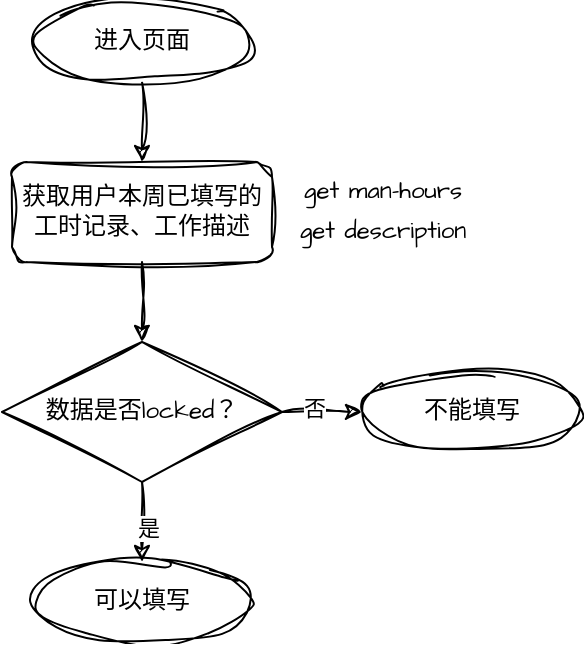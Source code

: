 <mxfile version="24.2.0" type="github">
  <diagram name="第 1 页" id="miGAgHpor00Gb3VYKy4M">
    <mxGraphModel dx="1195" dy="615" grid="1" gridSize="10" guides="1" tooltips="1" connect="1" arrows="1" fold="1" page="1" pageScale="1" pageWidth="827" pageHeight="1169" math="0" shadow="0">
      <root>
        <mxCell id="0" />
        <mxCell id="1" parent="0" />
        <mxCell id="1MVvSU5XBwLfO8CINbHJ-19" style="edgeStyle=orthogonalEdgeStyle;sketch=1;hachureGap=4;jiggle=2;curveFitting=1;orthogonalLoop=1;jettySize=auto;html=1;exitX=0.5;exitY=1;exitDx=0;exitDy=0;entryX=0.5;entryY=0;entryDx=0;entryDy=0;fontFamily=Architects Daughter;fontSource=https%3A%2F%2Ffonts.googleapis.com%2Fcss%3Ffamily%3DArchitects%2BDaughter;" edge="1" parent="1" source="1MVvSU5XBwLfO8CINbHJ-8" target="1MVvSU5XBwLfO8CINbHJ-16">
          <mxGeometry relative="1" as="geometry" />
        </mxCell>
        <mxCell id="1MVvSU5XBwLfO8CINbHJ-8" value="获取用户本周已填写的工时记录、工作描述" style="rounded=1;whiteSpace=wrap;html=1;sketch=1;hachureGap=4;jiggle=2;curveFitting=1;fontFamily=Architects Daughter;fontSource=https%3A%2F%2Ffonts.googleapis.com%2Fcss%3Ffamily%3DArchitects%2BDaughter;" vertex="1" parent="1">
          <mxGeometry x="75" y="240" width="130" height="50" as="geometry" />
        </mxCell>
        <mxCell id="1MVvSU5XBwLfO8CINbHJ-14" style="edgeStyle=orthogonalEdgeStyle;sketch=1;hachureGap=4;jiggle=2;curveFitting=1;orthogonalLoop=1;jettySize=auto;html=1;exitX=0.5;exitY=1;exitDx=0;exitDy=0;fontFamily=Architects Daughter;fontSource=https%3A%2F%2Ffonts.googleapis.com%2Fcss%3Ffamily%3DArchitects%2BDaughter;" edge="1" parent="1" source="1MVvSU5XBwLfO8CINbHJ-13" target="1MVvSU5XBwLfO8CINbHJ-8">
          <mxGeometry relative="1" as="geometry">
            <mxPoint x="140" y="220" as="targetPoint" />
          </mxGeometry>
        </mxCell>
        <mxCell id="1MVvSU5XBwLfO8CINbHJ-13" value="进入页面" style="ellipse;whiteSpace=wrap;html=1;sketch=1;hachureGap=4;jiggle=2;curveFitting=1;fontFamily=Architects Daughter;fontSource=https%3A%2F%2Ffonts.googleapis.com%2Fcss%3Ffamily%3DArchitects%2BDaughter;" vertex="1" parent="1">
          <mxGeometry x="85" y="160" width="110" height="40" as="geometry" />
        </mxCell>
        <mxCell id="1MVvSU5XBwLfO8CINbHJ-21" style="edgeStyle=orthogonalEdgeStyle;sketch=1;hachureGap=4;jiggle=2;curveFitting=1;orthogonalLoop=1;jettySize=auto;html=1;exitX=0.5;exitY=1;exitDx=0;exitDy=0;fontFamily=Architects Daughter;fontSource=https%3A%2F%2Ffonts.googleapis.com%2Fcss%3Ffamily%3DArchitects%2BDaughter;" edge="1" parent="1" source="1MVvSU5XBwLfO8CINbHJ-16" target="1MVvSU5XBwLfO8CINbHJ-20">
          <mxGeometry relative="1" as="geometry" />
        </mxCell>
        <mxCell id="1MVvSU5XBwLfO8CINbHJ-24" value="是" style="edgeLabel;html=1;align=center;verticalAlign=middle;resizable=0;points=[];sketch=1;hachureGap=4;jiggle=2;curveFitting=1;fontFamily=Architects Daughter;fontSource=https%3A%2F%2Ffonts.googleapis.com%2Fcss%3Ffamily%3DArchitects%2BDaughter;" vertex="1" connectable="0" parent="1MVvSU5XBwLfO8CINbHJ-21">
          <mxGeometry x="0.125" y="3" relative="1" as="geometry">
            <mxPoint as="offset" />
          </mxGeometry>
        </mxCell>
        <mxCell id="1MVvSU5XBwLfO8CINbHJ-23" style="edgeStyle=orthogonalEdgeStyle;sketch=1;hachureGap=4;jiggle=2;curveFitting=1;orthogonalLoop=1;jettySize=auto;html=1;exitX=1;exitY=0.5;exitDx=0;exitDy=0;entryX=0;entryY=0.5;entryDx=0;entryDy=0;fontFamily=Architects Daughter;fontSource=https%3A%2F%2Ffonts.googleapis.com%2Fcss%3Ffamily%3DArchitects%2BDaughter;" edge="1" parent="1" source="1MVvSU5XBwLfO8CINbHJ-16" target="1MVvSU5XBwLfO8CINbHJ-22">
          <mxGeometry relative="1" as="geometry" />
        </mxCell>
        <mxCell id="1MVvSU5XBwLfO8CINbHJ-25" value="否" style="edgeLabel;html=1;align=center;verticalAlign=middle;resizable=0;points=[];sketch=1;hachureGap=4;jiggle=2;curveFitting=1;fontFamily=Architects Daughter;fontSource=https%3A%2F%2Ffonts.googleapis.com%2Fcss%3Ffamily%3DArchitects%2BDaughter;" vertex="1" connectable="0" parent="1MVvSU5XBwLfO8CINbHJ-23">
          <mxGeometry x="-0.208" y="2" relative="1" as="geometry">
            <mxPoint as="offset" />
          </mxGeometry>
        </mxCell>
        <mxCell id="1MVvSU5XBwLfO8CINbHJ-16" value="数据是否locked？" style="rhombus;whiteSpace=wrap;html=1;sketch=1;hachureGap=4;jiggle=2;curveFitting=1;fontFamily=Architects Daughter;fontSource=https%3A%2F%2Ffonts.googleapis.com%2Fcss%3Ffamily%3DArchitects%2BDaughter;" vertex="1" parent="1">
          <mxGeometry x="70" y="330" width="140" height="70" as="geometry" />
        </mxCell>
        <mxCell id="1MVvSU5XBwLfO8CINbHJ-17" value="get man-hours" style="text;html=1;align=center;verticalAlign=middle;resizable=0;points=[];autosize=1;strokeColor=none;fillColor=none;fontFamily=Architects Daughter;fontSource=https%3A%2F%2Ffonts.googleapis.com%2Fcss%3Ffamily%3DArchitects%2BDaughter;" vertex="1" parent="1">
          <mxGeometry x="210" y="240" width="100" height="30" as="geometry" />
        </mxCell>
        <mxCell id="1MVvSU5XBwLfO8CINbHJ-18" value="get description" style="text;html=1;align=center;verticalAlign=middle;resizable=0;points=[];autosize=1;strokeColor=none;fillColor=none;fontFamily=Architects Daughter;fontSource=https%3A%2F%2Ffonts.googleapis.com%2Fcss%3Ffamily%3DArchitects%2BDaughter;" vertex="1" parent="1">
          <mxGeometry x="205" y="260" width="110" height="30" as="geometry" />
        </mxCell>
        <mxCell id="1MVvSU5XBwLfO8CINbHJ-20" value="可以填写" style="ellipse;whiteSpace=wrap;html=1;sketch=1;hachureGap=4;jiggle=2;curveFitting=1;fontFamily=Architects Daughter;fontSource=https%3A%2F%2Ffonts.googleapis.com%2Fcss%3Ffamily%3DArchitects%2BDaughter;" vertex="1" parent="1">
          <mxGeometry x="85" y="440" width="110" height="40" as="geometry" />
        </mxCell>
        <mxCell id="1MVvSU5XBwLfO8CINbHJ-22" value="不能填写" style="ellipse;whiteSpace=wrap;html=1;sketch=1;hachureGap=4;jiggle=2;curveFitting=1;fontFamily=Architects Daughter;fontSource=https%3A%2F%2Ffonts.googleapis.com%2Fcss%3Ffamily%3DArchitects%2BDaughter;" vertex="1" parent="1">
          <mxGeometry x="250" y="345" width="110" height="40" as="geometry" />
        </mxCell>
      </root>
    </mxGraphModel>
  </diagram>
</mxfile>

